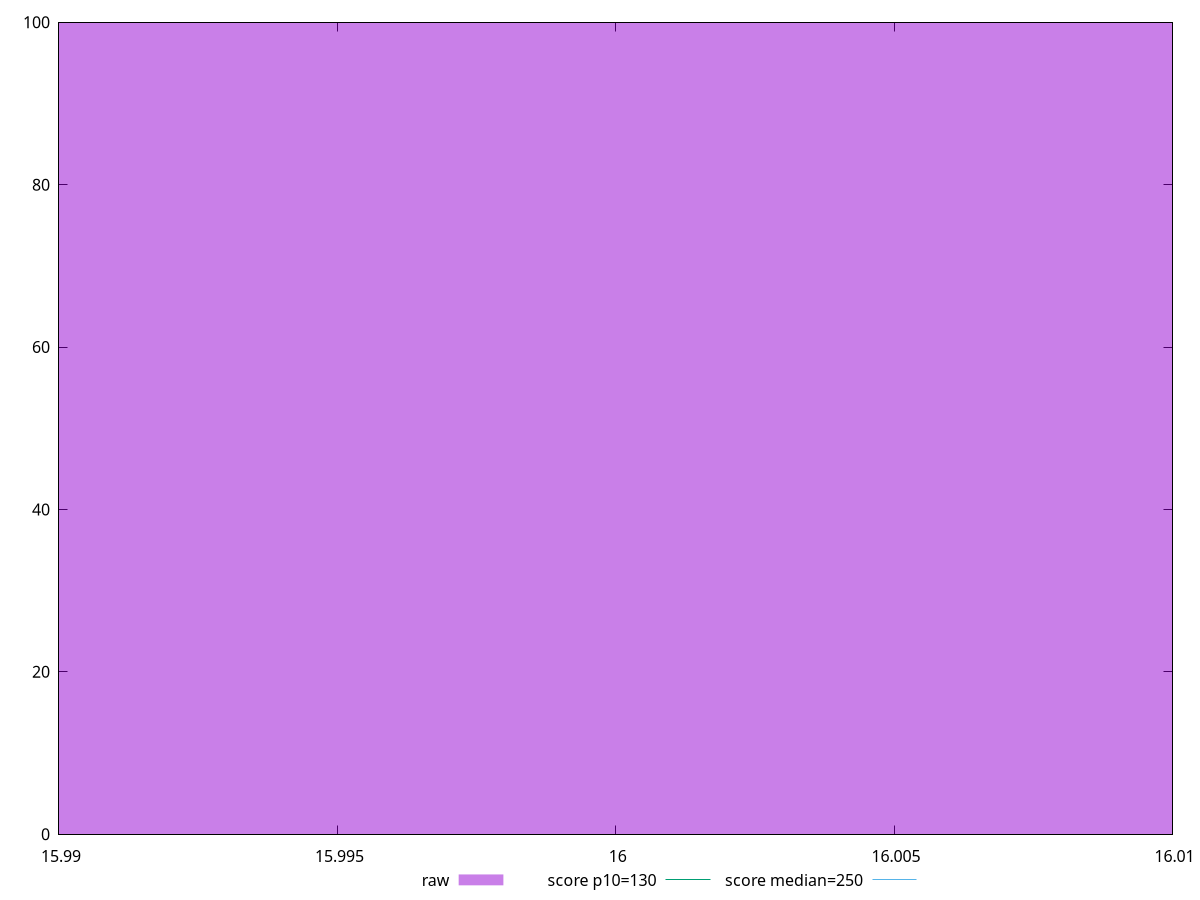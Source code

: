 reset

$raw <<EOF
16 100
EOF

set key outside below
set boxwidth 0.1
set xrange [15.99:16.01]
set yrange [0:100]
set style fill transparent solid 0.5 noborder

set parametric
set terminal svg size 640, 490 enhanced background rgb 'white'
set output "report_00007_2020-12-11T15:55:29.892Z/max-potential-fid/samples/empty/raw/histogram.svg"

plot $raw title "raw" with boxes, \
     130,t title "score p10=130", \
     250,t title "score median=250"

reset
